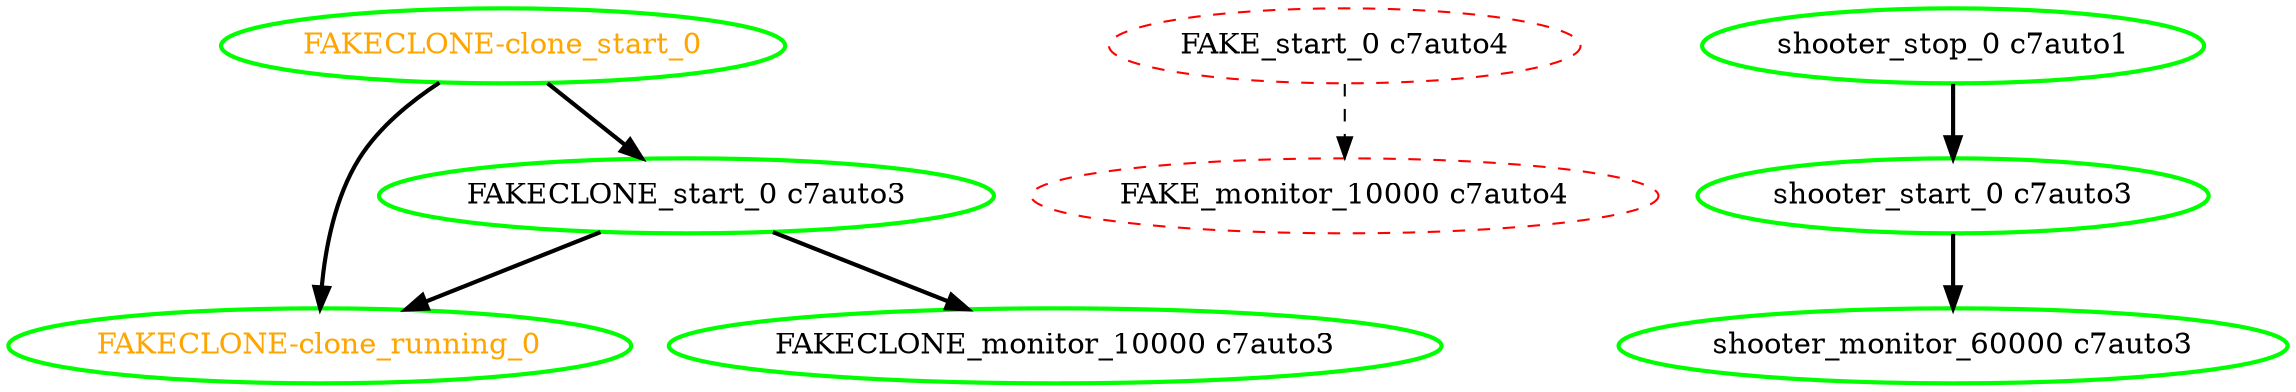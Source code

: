  digraph "g" {
"FAKECLONE-clone_running_0" [ style=bold color="green" fontcolor="orange"]
"FAKECLONE-clone_start_0" -> "FAKECLONE-clone_running_0" [ style = bold]
"FAKECLONE-clone_start_0" -> "FAKECLONE_start_0 c7auto3" [ style = bold]
"FAKECLONE-clone_start_0" [ style=bold color="green" fontcolor="orange"]
"FAKECLONE_monitor_10000 c7auto3" [ style=bold color="green" fontcolor="black"]
"FAKECLONE_start_0 c7auto3" -> "FAKECLONE-clone_running_0" [ style = bold]
"FAKECLONE_start_0 c7auto3" -> "FAKECLONE_monitor_10000 c7auto3" [ style = bold]
"FAKECLONE_start_0 c7auto3" [ style=bold color="green" fontcolor="black"]
"FAKE_monitor_10000 c7auto4" [ style=dashed color="red" fontcolor="black"]
"FAKE_start_0 c7auto4" -> "FAKE_monitor_10000 c7auto4" [ style = dashed]
"FAKE_start_0 c7auto4" [ style=dashed color="red" fontcolor="black"]
"shooter_monitor_60000 c7auto3" [ style=bold color="green" fontcolor="black"]
"shooter_start_0 c7auto3" -> "shooter_monitor_60000 c7auto3" [ style = bold]
"shooter_start_0 c7auto3" [ style=bold color="green" fontcolor="black"]
"shooter_stop_0 c7auto1" -> "shooter_start_0 c7auto3" [ style = bold]
"shooter_stop_0 c7auto1" [ style=bold color="green" fontcolor="black"]
}
